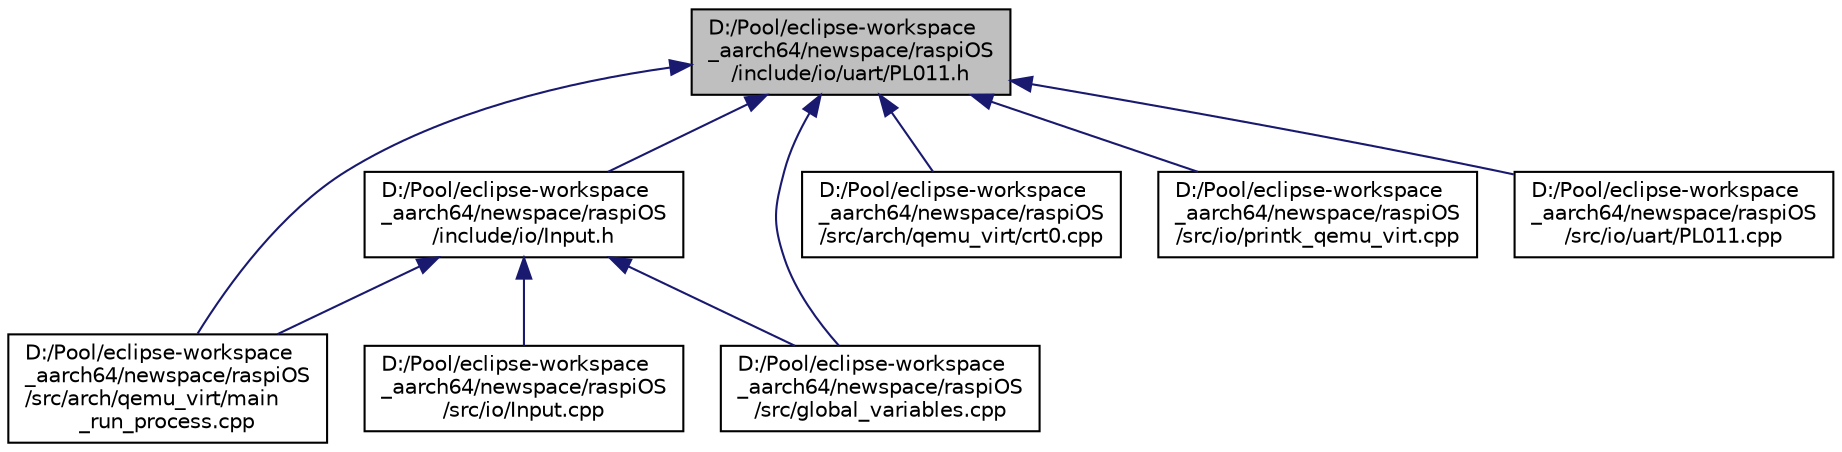 digraph "D:/Pool/eclipse-workspace_aarch64/newspace/raspiOS/include/io/uart/PL011.h"
{
  edge [fontname="Helvetica",fontsize="10",labelfontname="Helvetica",labelfontsize="10"];
  node [fontname="Helvetica",fontsize="10",shape=record];
  Node1975 [label="D:/Pool/eclipse-workspace\l_aarch64/newspace/raspiOS\l/include/io/uart/PL011.h",height=0.2,width=0.4,color="black", fillcolor="grey75", style="filled", fontcolor="black"];
  Node1975 -> Node1976 [dir="back",color="midnightblue",fontsize="10",style="solid",fontname="Helvetica"];
  Node1976 [label="D:/Pool/eclipse-workspace\l_aarch64/newspace/raspiOS\l/include/io/Input.h",height=0.2,width=0.4,color="black", fillcolor="white", style="filled",URL="$d2/d94/_input_8h.html"];
  Node1976 -> Node1977 [dir="back",color="midnightblue",fontsize="10",style="solid",fontname="Helvetica"];
  Node1977 [label="D:/Pool/eclipse-workspace\l_aarch64/newspace/raspiOS\l/src/arch/qemu_virt/main\l_run_process.cpp",height=0.2,width=0.4,color="black", fillcolor="white", style="filled",URL="$d9/d35/main__run__process_8cpp.html"];
  Node1976 -> Node1978 [dir="back",color="midnightblue",fontsize="10",style="solid",fontname="Helvetica"];
  Node1978 [label="D:/Pool/eclipse-workspace\l_aarch64/newspace/raspiOS\l/src/global_variables.cpp",height=0.2,width=0.4,color="black", fillcolor="white", style="filled",URL="$d9/d90/global__variables_8cpp.html"];
  Node1976 -> Node1979 [dir="back",color="midnightblue",fontsize="10",style="solid",fontname="Helvetica"];
  Node1979 [label="D:/Pool/eclipse-workspace\l_aarch64/newspace/raspiOS\l/src/io/Input.cpp",height=0.2,width=0.4,color="black", fillcolor="white", style="filled",URL="$d7/d47/_input_8cpp.html"];
  Node1975 -> Node1980 [dir="back",color="midnightblue",fontsize="10",style="solid",fontname="Helvetica"];
  Node1980 [label="D:/Pool/eclipse-workspace\l_aarch64/newspace/raspiOS\l/src/arch/qemu_virt/crt0.cpp",height=0.2,width=0.4,color="black", fillcolor="white", style="filled",URL="$d9/dfe/qemu__virt_2crt0_8cpp.html"];
  Node1975 -> Node1977 [dir="back",color="midnightblue",fontsize="10",style="solid",fontname="Helvetica"];
  Node1975 -> Node1978 [dir="back",color="midnightblue",fontsize="10",style="solid",fontname="Helvetica"];
  Node1975 -> Node1981 [dir="back",color="midnightblue",fontsize="10",style="solid",fontname="Helvetica"];
  Node1981 [label="D:/Pool/eclipse-workspace\l_aarch64/newspace/raspiOS\l/src/io/printk_qemu_virt.cpp",height=0.2,width=0.4,color="black", fillcolor="white", style="filled",URL="$da/dc0/printk__qemu__virt_8cpp.html"];
  Node1975 -> Node1982 [dir="back",color="midnightblue",fontsize="10",style="solid",fontname="Helvetica"];
  Node1982 [label="D:/Pool/eclipse-workspace\l_aarch64/newspace/raspiOS\l/src/io/uart/PL011.cpp",height=0.2,width=0.4,color="black", fillcolor="white", style="filled",URL="$d6/d5a/_p_l011_8cpp.html"];
}
